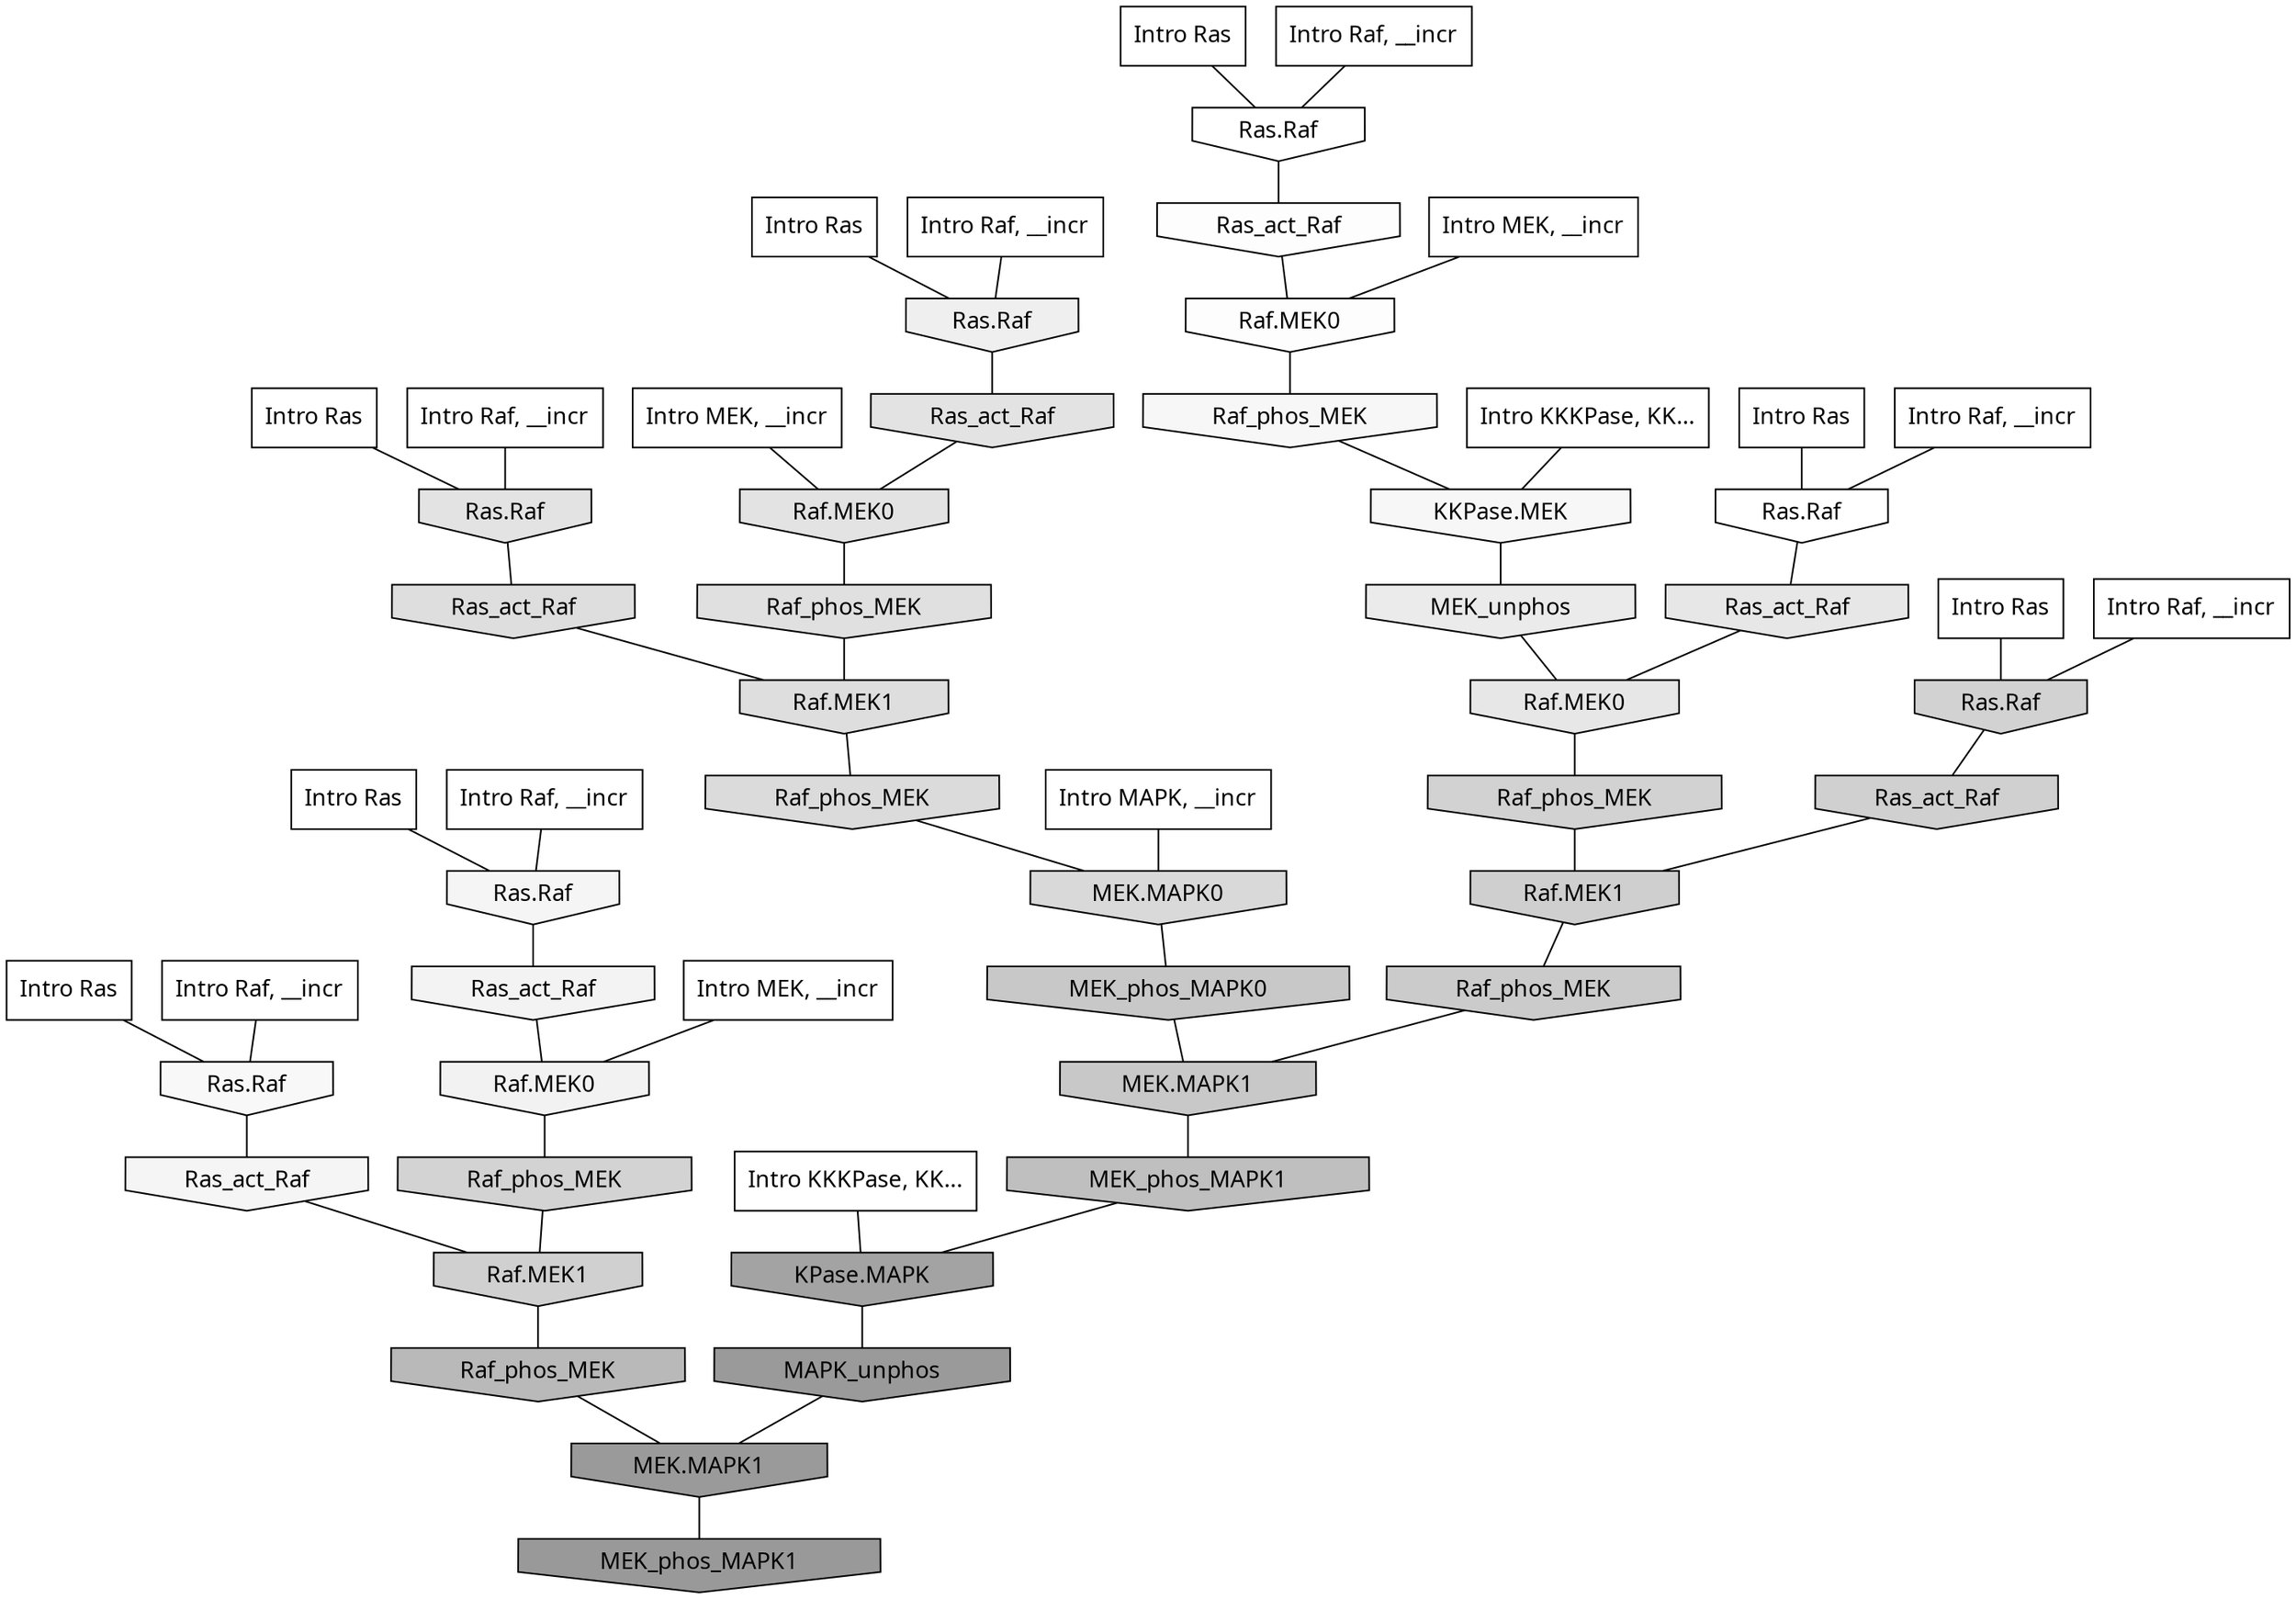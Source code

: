 digraph G{
  rankdir="TB";
  ranksep=0.30;
  node [fontname="CMU Serif"];
  edge [fontname="CMU Serif"];
  
  33 [label="Intro Ras", shape=rectangle, style=filled, fillcolor="0.000 0.000 1.000"]
  
  55 [label="Intro Ras", shape=rectangle, style=filled, fillcolor="0.000 0.000 1.000"]
  
  73 [label="Intro Ras", shape=rectangle, style=filled, fillcolor="0.000 0.000 1.000"]
  
  78 [label="Intro Ras", shape=rectangle, style=filled, fillcolor="0.000 0.000 1.000"]
  
  85 [label="Intro Ras", shape=rectangle, style=filled, fillcolor="0.000 0.000 1.000"]
  
  87 [label="Intro Ras", shape=rectangle, style=filled, fillcolor="0.000 0.000 1.000"]
  
  88 [label="Intro Ras", shape=rectangle, style=filled, fillcolor="0.000 0.000 1.000"]
  
  174 [label="Intro Raf, __incr", shape=rectangle, style=filled, fillcolor="0.000 0.000 1.000"]
  
  643 [label="Intro Raf, __incr", shape=rectangle, style=filled, fillcolor="0.000 0.000 1.000"]
  
  653 [label="Intro Raf, __incr", shape=rectangle, style=filled, fillcolor="0.000 0.000 1.000"]
  
  701 [label="Intro Raf, __incr", shape=rectangle, style=filled, fillcolor="0.000 0.000 1.000"]
  
  726 [label="Intro Raf, __incr", shape=rectangle, style=filled, fillcolor="0.000 0.000 1.000"]
  
  855 [label="Intro Raf, __incr", shape=rectangle, style=filled, fillcolor="0.000 0.000 1.000"]
  
  1052 [label="Intro Raf, __incr", shape=rectangle, style=filled, fillcolor="0.000 0.000 1.000"]
  
  1354 [label="Intro MEK, __incr", shape=rectangle, style=filled, fillcolor="0.000 0.000 1.000"]
  
  1806 [label="Intro MEK, __incr", shape=rectangle, style=filled, fillcolor="0.000 0.000 1.000"]
  
  1832 [label="Intro MEK, __incr", shape=rectangle, style=filled, fillcolor="0.000 0.000 1.000"]
  
  2999 [label="Intro MAPK, __incr", shape=rectangle, style=filled, fillcolor="0.000 0.000 1.000"]
  
  3115 [label="Intro KKKPase, KK...", shape=rectangle, style=filled, fillcolor="0.000 0.000 1.000"]
  
  3191 [label="Intro KKKPase, KK...", shape=rectangle, style=filled, fillcolor="0.000 0.000 1.000"]
  
  3233 [label="Ras.Raf", shape=invhouse, style=filled, fillcolor="0.000 0.000 1.000"]
  
  3278 [label="Ras.Raf", shape=invhouse, style=filled, fillcolor="0.000 0.000 1.000"]
  
  3424 [label="Ras_act_Raf", shape=invhouse, style=filled, fillcolor="0.000 0.000 0.990"]
  
  3427 [label="Raf.MEK0", shape=invhouse, style=filled, fillcolor="0.000 0.000 0.990"]
  
  3713 [label="Ras.Raf", shape=invhouse, style=filled, fillcolor="0.000 0.000 0.972"]
  
  3882 [label="Raf_phos_MEK", shape=invhouse, style=filled, fillcolor="0.000 0.000 0.966"]
  
  3902 [label="KKPase.MEK", shape=invhouse, style=filled, fillcolor="0.000 0.000 0.965"]
  
  4074 [label="Ras.Raf", shape=invhouse, style=filled, fillcolor="0.000 0.000 0.960"]
  
  4102 [label="Ras_act_Raf", shape=invhouse, style=filled, fillcolor="0.000 0.000 0.959"]
  
  4300 [label="Ras_act_Raf", shape=invhouse, style=filled, fillcolor="0.000 0.000 0.951"]
  
  4378 [label="Raf.MEK0", shape=invhouse, style=filled, fillcolor="0.000 0.000 0.949"]
  
  4747 [label="Ras.Raf", shape=invhouse, style=filled, fillcolor="0.000 0.000 0.937"]
  
  5415 [label="MEK_unphos", shape=invhouse, style=filled, fillcolor="0.000 0.000 0.918"]
  
  5820 [label="Ras_act_Raf", shape=invhouse, style=filled, fillcolor="0.000 0.000 0.905"]
  
  5822 [label="Raf.MEK0", shape=invhouse, style=filled, fillcolor="0.000 0.000 0.905"]
  
  6523 [label="Ras_act_Raf", shape=invhouse, style=filled, fillcolor="0.000 0.000 0.888"]
  
  6527 [label="Raf.MEK0", shape=invhouse, style=filled, fillcolor="0.000 0.000 0.888"]
  
  6531 [label="Ras.Raf", shape=invhouse, style=filled, fillcolor="0.000 0.000 0.888"]
  
  7111 [label="Raf_phos_MEK", shape=invhouse, style=filled, fillcolor="0.000 0.000 0.877"]
  
  7551 [label="Ras_act_Raf", shape=invhouse, style=filled, fillcolor="0.000 0.000 0.871"]
  
  7555 [label="Raf.MEK1", shape=invhouse, style=filled, fillcolor="0.000 0.000 0.871"]
  
  8481 [label="Raf_phos_MEK", shape=invhouse, style=filled, fillcolor="0.000 0.000 0.856"]
  
  8815 [label="MEK.MAPK0", shape=invhouse, style=filled, fillcolor="0.000 0.000 0.851"]
  
  10853 [label="Raf_phos_MEK", shape=invhouse, style=filled, fillcolor="0.000 0.000 0.827"]
  
  11185 [label="Ras.Raf", shape=invhouse, style=filled, fillcolor="0.000 0.000 0.824"]
  
  11425 [label="Raf_phos_MEK", shape=invhouse, style=filled, fillcolor="0.000 0.000 0.822"]
  
  12049 [label="Ras_act_Raf", shape=invhouse, style=filled, fillcolor="0.000 0.000 0.816"]
  
  12437 [label="Raf.MEK1", shape=invhouse, style=filled, fillcolor="0.000 0.000 0.813"]
  
  12833 [label="Raf.MEK1", shape=invhouse, style=filled, fillcolor="0.000 0.000 0.810"]
  
  15089 [label="Raf_phos_MEK", shape=invhouse, style=filled, fillcolor="0.000 0.000 0.793"]
  
  15940 [label="MEK_phos_MAPK0", shape=invhouse, style=filled, fillcolor="0.000 0.000 0.785"]
  
  15941 [label="MEK.MAPK1", shape=invhouse, style=filled, fillcolor="0.000 0.000 0.785"]
  
  18263 [label="MEK_phos_MAPK1", shape=invhouse, style=filled, fillcolor="0.000 0.000 0.748"]
  
  19411 [label="Raf_phos_MEK", shape=invhouse, style=filled, fillcolor="0.000 0.000 0.723"]
  
  22120 [label="KPase.MAPK", shape=invhouse, style=filled, fillcolor="0.000 0.000 0.637"]
  
  23177 [label="MAPK_unphos", shape=invhouse, style=filled, fillcolor="0.000 0.000 0.603"]
  
  23179 [label="MEK.MAPK1", shape=invhouse, style=filled, fillcolor="0.000 0.000 0.603"]
  
  23264 [label="MEK_phos_MAPK1", shape=invhouse, style=filled, fillcolor="0.000 0.000 0.600"]
  
  
  23179 -> 23264 [dir=none, color="0.000 0.000 0.000"] 
  23177 -> 23179 [dir=none, color="0.000 0.000 0.000"] 
  22120 -> 23177 [dir=none, color="0.000 0.000 0.000"] 
  19411 -> 23179 [dir=none, color="0.000 0.000 0.000"] 
  18263 -> 22120 [dir=none, color="0.000 0.000 0.000"] 
  15941 -> 18263 [dir=none, color="0.000 0.000 0.000"] 
  15940 -> 15941 [dir=none, color="0.000 0.000 0.000"] 
  15089 -> 15941 [dir=none, color="0.000 0.000 0.000"] 
  12833 -> 15089 [dir=none, color="0.000 0.000 0.000"] 
  12437 -> 19411 [dir=none, color="0.000 0.000 0.000"] 
  12049 -> 12833 [dir=none, color="0.000 0.000 0.000"] 
  11425 -> 12833 [dir=none, color="0.000 0.000 0.000"] 
  11185 -> 12049 [dir=none, color="0.000 0.000 0.000"] 
  10853 -> 12437 [dir=none, color="0.000 0.000 0.000"] 
  8815 -> 15940 [dir=none, color="0.000 0.000 0.000"] 
  8481 -> 8815 [dir=none, color="0.000 0.000 0.000"] 
  7555 -> 8481 [dir=none, color="0.000 0.000 0.000"] 
  7551 -> 7555 [dir=none, color="0.000 0.000 0.000"] 
  7111 -> 7555 [dir=none, color="0.000 0.000 0.000"] 
  6531 -> 7551 [dir=none, color="0.000 0.000 0.000"] 
  6527 -> 7111 [dir=none, color="0.000 0.000 0.000"] 
  6523 -> 6527 [dir=none, color="0.000 0.000 0.000"] 
  5822 -> 11425 [dir=none, color="0.000 0.000 0.000"] 
  5820 -> 5822 [dir=none, color="0.000 0.000 0.000"] 
  5415 -> 5822 [dir=none, color="0.000 0.000 0.000"] 
  4747 -> 6523 [dir=none, color="0.000 0.000 0.000"] 
  4378 -> 10853 [dir=none, color="0.000 0.000 0.000"] 
  4300 -> 4378 [dir=none, color="0.000 0.000 0.000"] 
  4102 -> 12437 [dir=none, color="0.000 0.000 0.000"] 
  4074 -> 4300 [dir=none, color="0.000 0.000 0.000"] 
  3902 -> 5415 [dir=none, color="0.000 0.000 0.000"] 
  3882 -> 3902 [dir=none, color="0.000 0.000 0.000"] 
  3713 -> 4102 [dir=none, color="0.000 0.000 0.000"] 
  3427 -> 3882 [dir=none, color="0.000 0.000 0.000"] 
  3424 -> 3427 [dir=none, color="0.000 0.000 0.000"] 
  3278 -> 3424 [dir=none, color="0.000 0.000 0.000"] 
  3233 -> 5820 [dir=none, color="0.000 0.000 0.000"] 
  3191 -> 3902 [dir=none, color="0.000 0.000 0.000"] 
  3115 -> 22120 [dir=none, color="0.000 0.000 0.000"] 
  2999 -> 8815 [dir=none, color="0.000 0.000 0.000"] 
  1832 -> 4378 [dir=none, color="0.000 0.000 0.000"] 
  1806 -> 3427 [dir=none, color="0.000 0.000 0.000"] 
  1354 -> 6527 [dir=none, color="0.000 0.000 0.000"] 
  1052 -> 3713 [dir=none, color="0.000 0.000 0.000"] 
  855 -> 3278 [dir=none, color="0.000 0.000 0.000"] 
  726 -> 6531 [dir=none, color="0.000 0.000 0.000"] 
  701 -> 4074 [dir=none, color="0.000 0.000 0.000"] 
  653 -> 3233 [dir=none, color="0.000 0.000 0.000"] 
  643 -> 11185 [dir=none, color="0.000 0.000 0.000"] 
  174 -> 4747 [dir=none, color="0.000 0.000 0.000"] 
  88 -> 3233 [dir=none, color="0.000 0.000 0.000"] 
  87 -> 6531 [dir=none, color="0.000 0.000 0.000"] 
  85 -> 11185 [dir=none, color="0.000 0.000 0.000"] 
  78 -> 3713 [dir=none, color="0.000 0.000 0.000"] 
  73 -> 4747 [dir=none, color="0.000 0.000 0.000"] 
  55 -> 4074 [dir=none, color="0.000 0.000 0.000"] 
  33 -> 3278 [dir=none, color="0.000 0.000 0.000"] 
  
  }
